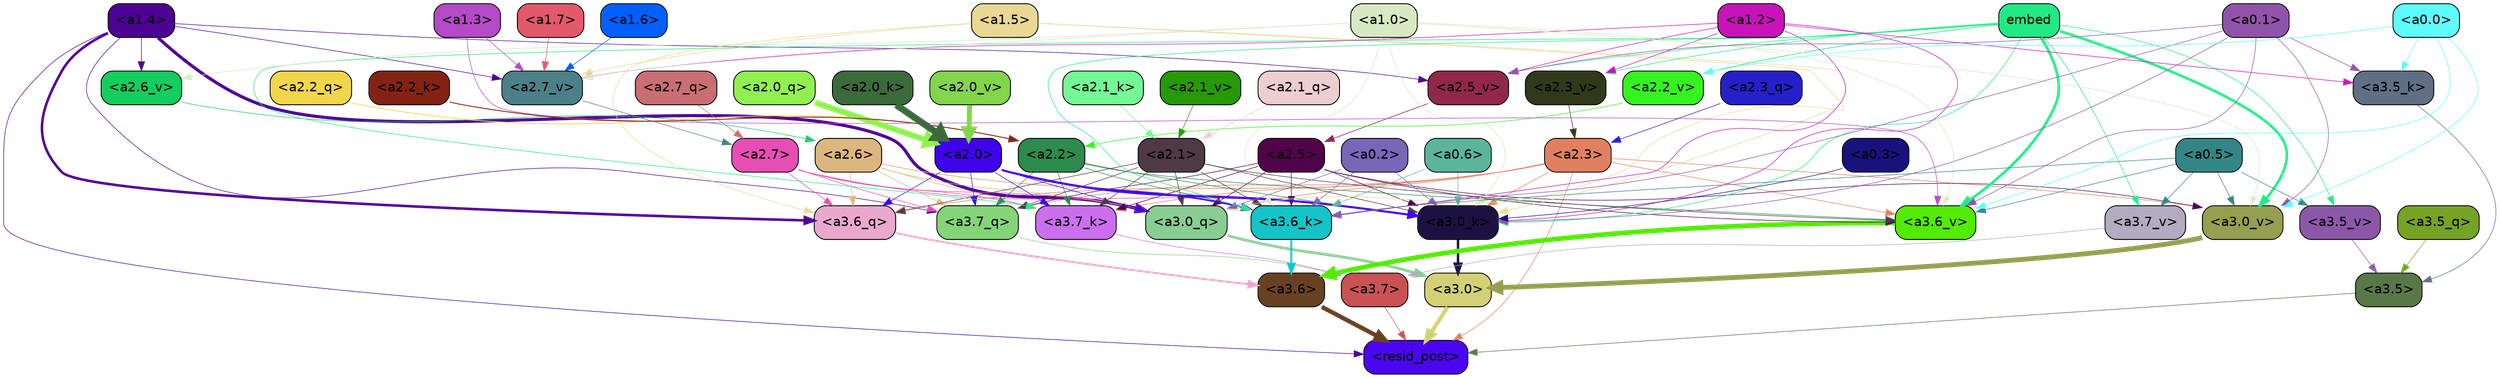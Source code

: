 strict digraph "" {
	graph [bgcolor=transparent,
		layout=dot,
		overlap=false,
		splines=true
	];
	"<a3.7>"	[color=black,
		fillcolor="#cb5254",
		fontname=Helvetica,
		shape=box,
		style="filled, rounded"];
	"<resid_post>"	[color=black,
		fillcolor="#4b06f1",
		fontname=Helvetica,
		shape=box,
		style="filled, rounded"];
	"<a3.7>" -> "<resid_post>"	[color="#cb5254",
		penwidth=0.6];
	"<a3.6>"	[color=black,
		fillcolor="#684123",
		fontname=Helvetica,
		shape=box,
		style="filled, rounded"];
	"<a3.6>" -> "<resid_post>"	[color="#684123",
		penwidth=4.646730065345764];
	"<a3.5>"	[color=black,
		fillcolor="#597847",
		fontname=Helvetica,
		shape=box,
		style="filled, rounded"];
	"<a3.5>" -> "<resid_post>"	[color="#597847",
		penwidth=0.6];
	"<a3.0>"	[color=black,
		fillcolor="#d2d176",
		fontname=Helvetica,
		shape=box,
		style="filled, rounded"];
	"<a3.0>" -> "<resid_post>"	[color="#d2d176",
		penwidth=4.323132634162903];
	"<a2.3>"	[color=black,
		fillcolor="#e18060",
		fontname=Helvetica,
		shape=box,
		style="filled, rounded"];
	"<a2.3>" -> "<resid_post>"	[color="#e18060",
		penwidth=0.6];
	"<a3.7_q>"	[color=black,
		fillcolor="#83d578",
		fontname=Helvetica,
		shape=box,
		style="filled, rounded"];
	"<a2.3>" -> "<a3.7_q>"	[color="#e18060",
		penwidth=0.6];
	"<a3.6_q>"	[color=black,
		fillcolor="#eaa8ce",
		fontname=Helvetica,
		shape=box,
		style="filled, rounded"];
	"<a2.3>" -> "<a3.6_q>"	[color="#e18060",
		penwidth=0.6];
	"<a3.0_q>"	[color=black,
		fillcolor="#88cd92",
		fontname=Helvetica,
		shape=box,
		style="filled, rounded"];
	"<a2.3>" -> "<a3.0_q>"	[color="#e18060",
		penwidth=0.6];
	"<a3.7_k>"	[color=black,
		fillcolor="#cb6fef",
		fontname=Helvetica,
		shape=box,
		style="filled, rounded"];
	"<a2.3>" -> "<a3.7_k>"	[color="#e18060",
		penwidth=0.6];
	"<a3.0_k>"	[color=black,
		fillcolor="#1c1242",
		fontname=Helvetica,
		shape=box,
		style="filled, rounded"];
	"<a2.3>" -> "<a3.0_k>"	[color="#e18060",
		penwidth=0.6];
	"<a3.6_v>"	[color=black,
		fillcolor="#51eb03",
		fontname=Helvetica,
		shape=box,
		style="filled, rounded"];
	"<a2.3>" -> "<a3.6_v>"	[color="#e18060",
		penwidth=0.6];
	"<a3.0_v>"	[color=black,
		fillcolor="#959f4f",
		fontname=Helvetica,
		shape=box,
		style="filled, rounded"];
	"<a2.3>" -> "<a3.0_v>"	[color="#e18060",
		penwidth=0.6];
	"<a1.4>"	[color=black,
		fillcolor="#4c0293",
		fontname=Helvetica,
		shape=box,
		style="filled, rounded"];
	"<a1.4>" -> "<resid_post>"	[color="#4c0293",
		penwidth=0.6];
	"<a1.4>" -> "<a3.7_q>"	[color="#4c0293",
		penwidth=0.6];
	"<a1.4>" -> "<a3.6_q>"	[color="#4c0293",
		penwidth=2.700703263282776];
	"<a1.4>" -> "<a3.0_q>"	[color="#4c0293",
		penwidth=3.34255850315094];
	"<a2.7_v>"	[color=black,
		fillcolor="#4b8088",
		fontname=Helvetica,
		shape=box,
		style="filled, rounded"];
	"<a1.4>" -> "<a2.7_v>"	[color="#4c0293",
		penwidth=0.6];
	"<a2.6_v>"	[color=black,
		fillcolor="#14cd5e",
		fontname=Helvetica,
		shape=box,
		style="filled, rounded"];
	"<a1.4>" -> "<a2.6_v>"	[color="#4c0293",
		penwidth=0.6];
	"<a2.5_v>"	[color=black,
		fillcolor="#92274c",
		fontname=Helvetica,
		shape=box,
		style="filled, rounded"];
	"<a1.4>" -> "<a2.5_v>"	[color="#4c0293",
		penwidth=0.6];
	"<a3.7_q>" -> "<a3.7>"	[color="#83d578",
		penwidth=0.6];
	"<a3.6_q>" -> "<a3.6>"	[color="#eaa8ce",
		penwidth=2.03758105635643];
	"<a3.5_q>"	[color=black,
		fillcolor="#75a325",
		fontname=Helvetica,
		shape=box,
		style="filled, rounded"];
	"<a3.5_q>" -> "<a3.5>"	[color="#75a325",
		penwidth=0.6];
	"<a3.0_q>" -> "<a3.0>"	[color="#88cd92",
		penwidth=2.8638100624084473];
	"<a3.7_k>" -> "<a3.7>"	[color="#cb6fef",
		penwidth=0.6];
	"<a3.6_k>"	[color=black,
		fillcolor="#14c4c8",
		fontname=Helvetica,
		shape=box,
		style="filled, rounded"];
	"<a3.6_k>" -> "<a3.6>"	[color="#14c4c8",
		penwidth=2.174198240041733];
	"<a3.5_k>"	[color=black,
		fillcolor="#616f85",
		fontname=Helvetica,
		shape=box,
		style="filled, rounded"];
	"<a3.5_k>" -> "<a3.5>"	[color="#616f85",
		penwidth=0.6];
	"<a3.0_k>" -> "<a3.0>"	[color="#1c1242",
		penwidth=2.6274144649505615];
	"<a3.7_v>"	[color=black,
		fillcolor="#b3abbf",
		fontname=Helvetica,
		shape=box,
		style="filled, rounded"];
	"<a3.7_v>" -> "<a3.7>"	[color="#b3abbf",
		penwidth=0.6];
	"<a3.6_v>" -> "<a3.6>"	[color="#51eb03",
		penwidth=5.002329230308533];
	"<a3.5_v>"	[color=black,
		fillcolor="#8c57a9",
		fontname=Helvetica,
		shape=box,
		style="filled, rounded"];
	"<a3.5_v>" -> "<a3.5>"	[color="#8c57a9",
		penwidth=0.6];
	"<a3.0_v>" -> "<a3.0>"	[color="#959f4f",
		penwidth=5.188832879066467];
	"<a2.7>"	[color=black,
		fillcolor="#e74eb3",
		fontname=Helvetica,
		shape=box,
		style="filled, rounded"];
	"<a2.7>" -> "<a3.7_q>"	[color="#e74eb3",
		penwidth=0.6];
	"<a2.7>" -> "<a3.6_q>"	[color="#e74eb3",
		penwidth=0.6];
	"<a2.7>" -> "<a3.0_q>"	[color="#e74eb3",
		penwidth=0.6];
	"<a2.7>" -> "<a3.7_k>"	[color="#e74eb3",
		penwidth=0.6];
	"<a2.7>" -> "<a3.0_k>"	[color="#e74eb3",
		penwidth=0.6];
	"<a2.6>"	[color=black,
		fillcolor="#ddb67f",
		fontname=Helvetica,
		shape=box,
		style="filled, rounded"];
	"<a2.6>" -> "<a3.7_q>"	[color="#ddb67f",
		penwidth=0.6];
	"<a2.6>" -> "<a3.6_q>"	[color="#ddb67f",
		penwidth=0.6];
	"<a2.6>" -> "<a3.0_q>"	[color="#ddb67f",
		penwidth=0.6];
	"<a2.6>" -> "<a3.7_k>"	[color="#ddb67f",
		penwidth=0.6];
	"<a2.6>" -> "<a3.6_k>"	[color="#ddb67f",
		penwidth=0.6];
	"<a2.6>" -> "<a3.0_k>"	[color="#ddb67f",
		penwidth=0.6];
	"<a2.5>"	[color=black,
		fillcolor="#50044a",
		fontname=Helvetica,
		shape=box,
		style="filled, rounded"];
	"<a2.5>" -> "<a3.7_q>"	[color="#50044a",
		penwidth=0.6];
	"<a2.5>" -> "<a3.0_q>"	[color="#50044a",
		penwidth=0.6];
	"<a2.5>" -> "<a3.7_k>"	[color="#50044a",
		penwidth=0.6];
	"<a2.5>" -> "<a3.6_k>"	[color="#50044a",
		penwidth=0.6];
	"<a2.5>" -> "<a3.0_k>"	[color="#50044a",
		penwidth=0.6];
	"<a2.5>" -> "<a3.6_v>"	[color="#50044a",
		penwidth=0.6];
	"<a2.5>" -> "<a3.0_v>"	[color="#50044a",
		penwidth=0.6];
	"<a2.2>"	[color=black,
		fillcolor="#2c8b4d",
		fontname=Helvetica,
		shape=box,
		style="filled, rounded"];
	"<a2.2>" -> "<a3.7_q>"	[color="#2c8b4d",
		penwidth=0.6];
	"<a2.2>" -> "<a3.7_k>"	[color="#2c8b4d",
		penwidth=0.6];
	"<a2.2>" -> "<a3.6_k>"	[color="#2c8b4d",
		penwidth=0.6];
	"<a2.2>" -> "<a3.0_k>"	[color="#2c8b4d",
		penwidth=0.6];
	"<a2.2>" -> "<a3.6_v>"	[color="#2c8b4d",
		penwidth=0.6];
	"<a2.1>"	[color=black,
		fillcolor="#4e3945",
		fontname=Helvetica,
		shape=box,
		style="filled, rounded"];
	"<a2.1>" -> "<a3.7_q>"	[color="#4e3945",
		penwidth=0.6];
	"<a2.1>" -> "<a3.6_q>"	[color="#4e3945",
		penwidth=0.6];
	"<a2.1>" -> "<a3.0_q>"	[color="#4e3945",
		penwidth=0.6];
	"<a2.1>" -> "<a3.7_k>"	[color="#4e3945",
		penwidth=0.6];
	"<a2.1>" -> "<a3.6_k>"	[color="#4e3945",
		penwidth=0.6];
	"<a2.1>" -> "<a3.0_k>"	[color="#4e3945",
		penwidth=0.6];
	"<a2.1>" -> "<a3.6_v>"	[color="#4e3945",
		penwidth=0.6];
	"<a2.0>"	[color=black,
		fillcolor="#3f03ec",
		fontname=Helvetica,
		shape=box,
		style="filled, rounded"];
	"<a2.0>" -> "<a3.7_q>"	[color="#3f03ec",
		penwidth=0.6];
	"<a2.0>" -> "<a3.6_q>"	[color="#3f03ec",
		penwidth=0.6];
	"<a2.0>" -> "<a3.0_q>"	[color="#3f03ec",
		penwidth=0.6];
	"<a2.0>" -> "<a3.7_k>"	[color="#3f03ec",
		penwidth=0.6];
	"<a2.0>" -> "<a3.6_k>"	[color="#3f03ec",
		penwidth=1.6454488784074783];
	"<a2.0>" -> "<a3.0_k>"	[color="#3f03ec",
		penwidth=2.2218968719244003];
	"<a1.5>"	[color=black,
		fillcolor="#e8d893",
		fontname=Helvetica,
		shape=box,
		style="filled, rounded"];
	"<a1.5>" -> "<a3.6_q>"	[color="#e8d893",
		penwidth=0.6];
	"<a1.5>" -> "<a3.0_q>"	[color="#e8d893",
		penwidth=0.6];
	"<a1.5>" -> "<a3.0_k>"	[color="#e8d893",
		penwidth=0.6];
	"<a1.5>" -> "<a2.7_v>"	[color="#e8d893",
		penwidth=0.6];
	"<a0.2>"	[color=black,
		fillcolor="#7866b7",
		fontname=Helvetica,
		shape=box,
		style="filled, rounded"];
	"<a0.2>" -> "<a3.0_q>"	[color="#7866b7",
		penwidth=0.6];
	"<a0.2>" -> "<a3.6_k>"	[color="#7866b7",
		penwidth=0.6];
	"<a0.2>" -> "<a3.0_k>"	[color="#7866b7",
		penwidth=0.6];
	embed	[color=black,
		fillcolor="#21ea85",
		fontname=Helvetica,
		shape=box,
		style="filled, rounded"];
	embed -> "<a3.7_k>"	[color="#21ea85",
		penwidth=0.6];
	embed -> "<a3.6_k>"	[color="#21ea85",
		penwidth=0.6];
	embed -> "<a3.0_k>"	[color="#21ea85",
		penwidth=0.6];
	embed -> "<a3.7_v>"	[color="#21ea85",
		penwidth=0.6];
	embed -> "<a3.6_v>"	[color="#21ea85",
		penwidth=2.8301228284835815];
	embed -> "<a3.5_v>"	[color="#21ea85",
		penwidth=0.6];
	embed -> "<a3.0_v>"	[color="#21ea85",
		penwidth=2.7660785913467407];
	embed -> "<a2.5_v>"	[color="#21ea85",
		penwidth=0.6];
	"<a2.3_v>"	[color=black,
		fillcolor="#30391a",
		fontname=Helvetica,
		shape=box,
		style="filled, rounded"];
	embed -> "<a2.3_v>"	[color="#21ea85",
		penwidth=0.6];
	"<a2.2_v>"	[color=black,
		fillcolor="#35f31f",
		fontname=Helvetica,
		shape=box,
		style="filled, rounded"];
	embed -> "<a2.2_v>"	[color="#21ea85",
		penwidth=0.6909599304199219];
	"<a1.2>"	[color=black,
		fillcolor="#c813b9",
		fontname=Helvetica,
		shape=box,
		style="filled, rounded"];
	"<a1.2>" -> "<a3.6_k>"	[color="#c813b9",
		penwidth=0.6];
	"<a1.2>" -> "<a3.5_k>"	[color="#c813b9",
		penwidth=0.6];
	"<a1.2>" -> "<a3.0_k>"	[color="#c813b9",
		penwidth=0.6];
	"<a1.2>" -> "<a2.7_v>"	[color="#c813b9",
		penwidth=0.6];
	"<a1.2>" -> "<a2.5_v>"	[color="#c813b9",
		penwidth=0.6];
	"<a1.2>" -> "<a2.3_v>"	[color="#c813b9",
		penwidth=0.6];
	"<a1.0>"	[color=black,
		fillcolor="#d8e8c2",
		fontname=Helvetica,
		shape=box,
		style="filled, rounded"];
	"<a1.0>" -> "<a3.6_k>"	[color="#d8e8c2",
		penwidth=0.6];
	"<a1.0>" -> "<a3.0_k>"	[color="#d8e8c2",
		penwidth=0.6];
	"<a1.0>" -> "<a3.6_v>"	[color="#d8e8c2",
		penwidth=0.6];
	"<a1.0>" -> "<a3.0_v>"	[color="#d8e8c2",
		penwidth=0.6];
	"<a1.0>" -> "<a2.7_v>"	[color="#d8e8c2",
		penwidth=0.6];
	"<a1.0>" -> "<a2.6_v>"	[color="#d8e8c2",
		penwidth=0.6];
	"<a0.6>"	[color=black,
		fillcolor="#5bb59b",
		fontname=Helvetica,
		shape=box,
		style="filled, rounded"];
	"<a0.6>" -> "<a3.6_k>"	[color="#5bb59b",
		penwidth=0.6];
	"<a0.6>" -> "<a3.0_k>"	[color="#5bb59b",
		penwidth=0.6];
	"<a0.5>"	[color=black,
		fillcolor="#348686",
		fontname=Helvetica,
		shape=box,
		style="filled, rounded"];
	"<a0.5>" -> "<a3.6_k>"	[color="#348686",
		penwidth=0.6];
	"<a0.5>" -> "<a3.7_v>"	[color="#348686",
		penwidth=0.6];
	"<a0.5>" -> "<a3.6_v>"	[color="#348686",
		penwidth=0.6];
	"<a0.5>" -> "<a3.5_v>"	[color="#348686",
		penwidth=0.6];
	"<a0.5>" -> "<a3.0_v>"	[color="#348686",
		penwidth=0.6124261617660522];
	"<a0.1>"	[color=black,
		fillcolor="#9153aa",
		fontname=Helvetica,
		shape=box,
		style="filled, rounded"];
	"<a0.1>" -> "<a3.6_k>"	[color="#9153aa",
		penwidth=0.6];
	"<a0.1>" -> "<a3.5_k>"	[color="#9153aa",
		penwidth=0.6];
	"<a0.1>" -> "<a3.0_k>"	[color="#9153aa",
		penwidth=0.6];
	"<a0.1>" -> "<a3.6_v>"	[color="#9153aa",
		penwidth=0.6];
	"<a0.1>" -> "<a3.0_v>"	[color="#9153aa",
		penwidth=0.6];
	"<a0.1>" -> "<a2.5_v>"	[color="#9153aa",
		penwidth=0.6];
	"<a0.0>"	[color=black,
		fillcolor="#5efbfa",
		fontname=Helvetica,
		shape=box,
		style="filled, rounded"];
	"<a0.0>" -> "<a3.5_k>"	[color="#5efbfa",
		penwidth=0.6];
	"<a0.0>" -> "<a3.6_v>"	[color="#5efbfa",
		penwidth=0.6];
	"<a0.0>" -> "<a3.0_v>"	[color="#5efbfa",
		penwidth=0.6];
	"<a0.0>" -> "<a2.2_v>"	[color="#5efbfa",
		penwidth=0.6];
	"<a0.3>"	[color=black,
		fillcolor="#18127d",
		fontname=Helvetica,
		shape=box,
		style="filled, rounded"];
	"<a0.3>" -> "<a3.0_k>"	[color="#18127d",
		penwidth=0.6];
	"<a1.3>"	[color=black,
		fillcolor="#b44ac8",
		fontname=Helvetica,
		shape=box,
		style="filled, rounded"];
	"<a1.3>" -> "<a3.6_v>"	[color="#b44ac8",
		penwidth=0.6];
	"<a1.3>" -> "<a2.7_v>"	[color="#b44ac8",
		penwidth=0.6];
	"<a2.7_q>"	[color=black,
		fillcolor="#c96e73",
		fontname=Helvetica,
		shape=box,
		style="filled, rounded"];
	"<a2.7_q>" -> "<a2.7>"	[color="#c96e73",
		penwidth=0.6];
	"<a2.3_q>"	[color=black,
		fillcolor="#2520c9",
		fontname=Helvetica,
		shape=box,
		style="filled, rounded"];
	"<a2.3_q>" -> "<a2.3>"	[color="#2520c9",
		penwidth=0.6];
	"<a2.2_q>"	[color=black,
		fillcolor="#f1d64b",
		fontname=Helvetica,
		shape=box,
		style="filled, rounded"];
	"<a2.2_q>" -> "<a2.2>"	[color="#f1d64b",
		penwidth=0.8114519119262695];
	"<a2.1_q>"	[color=black,
		fillcolor="#eccdd0",
		fontname=Helvetica,
		shape=box,
		style="filled, rounded"];
	"<a2.1_q>" -> "<a2.1>"	[color="#eccdd0",
		penwidth=0.6];
	"<a2.0_q>"	[color=black,
		fillcolor="#91f050",
		fontname=Helvetica,
		shape=box,
		style="filled, rounded"];
	"<a2.0_q>" -> "<a2.0>"	[color="#91f050",
		penwidth=6.2323237657547];
	"<a2.2_k>"	[color=black,
		fillcolor="#842314",
		fontname=Helvetica,
		shape=box,
		style="filled, rounded"];
	"<a2.2_k>" -> "<a2.2>"	[color="#842314",
		penwidth=0.9331893920898438];
	"<a2.1_k>"	[color=black,
		fillcolor="#74f795",
		fontname=Helvetica,
		shape=box,
		style="filled, rounded"];
	"<a2.1_k>" -> "<a2.1>"	[color="#74f795",
		penwidth=0.6];
	"<a2.0_k>"	[color=black,
		fillcolor="#3b6b3a",
		fontname=Helvetica,
		shape=box,
		style="filled, rounded"];
	"<a2.0_k>" -> "<a2.0>"	[color="#3b6b3a",
		penwidth=7.158664226531982];
	"<a2.7_v>" -> "<a2.7>"	[color="#4b8088",
		penwidth=0.6];
	"<a2.6_v>" -> "<a2.6>"	[color="#14cd5e",
		penwidth=0.6];
	"<a2.5_v>" -> "<a2.5>"	[color="#92274c",
		penwidth=0.6657319068908691];
	"<a2.3_v>" -> "<a2.3>"	[color="#30391a",
		penwidth=0.6];
	"<a2.2_v>" -> "<a2.2>"	[color="#35f31f",
		penwidth=0.6];
	"<a2.1_v>"	[color=black,
		fillcolor="#279909",
		fontname=Helvetica,
		shape=box,
		style="filled, rounded"];
	"<a2.1_v>" -> "<a2.1>"	[color="#279909",
		penwidth=0.6];
	"<a2.0_v>"	[color=black,
		fillcolor="#83d54c",
		fontname=Helvetica,
		shape=box,
		style="filled, rounded"];
	"<a2.0_v>" -> "<a2.0>"	[color="#83d54c",
		penwidth=5.380099236965179];
	"<a1.7>"	[color=black,
		fillcolor="#e4586c",
		fontname=Helvetica,
		shape=box,
		style="filled, rounded"];
	"<a1.7>" -> "<a2.7_v>"	[color="#e4586c",
		penwidth=0.6];
	"<a1.6>"	[color=black,
		fillcolor="#0060fd",
		fontname=Helvetica,
		shape=box,
		style="filled, rounded"];
	"<a1.6>" -> "<a2.7_v>"	[color="#0060fd",
		penwidth=0.6];
}
